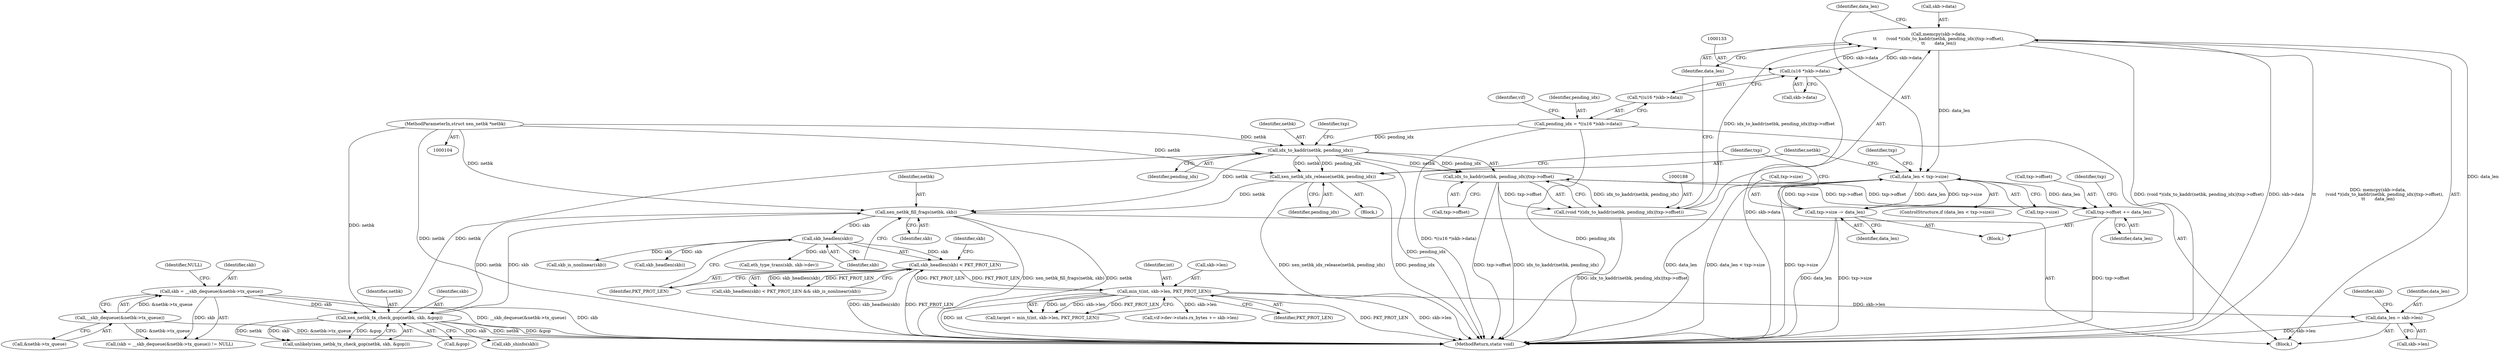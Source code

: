 digraph "1_linux_7d5145d8eb2b9791533ffe4dc003b129b9696c48_2@API" {
"1000183" [label="(Call,memcpy(skb->data,\n\t\t       (void *)(idx_to_kaddr(netbk, pending_idx)|txp->offset),\n\t\t       data_len))"];
"1000132" [label="(Call,(u16 *)skb->data)"];
"1000183" [label="(Call,memcpy(skb->data,\n\t\t       (void *)(idx_to_kaddr(netbk, pending_idx)|txp->offset),\n\t\t       data_len))"];
"1000187" [label="(Call,(void *)(idx_to_kaddr(netbk, pending_idx)|txp->offset))"];
"1000189" [label="(Call,idx_to_kaddr(netbk, pending_idx)|txp->offset)"];
"1000190" [label="(Call,idx_to_kaddr(netbk, pending_idx))"];
"1000158" [label="(Call,xen_netbk_tx_check_gop(netbk, skb, &gop))"];
"1000242" [label="(Call,xen_netbk_fill_frags(netbk, skb))"];
"1000216" [label="(Call,xen_netbk_idx_release(netbk, pending_idx))"];
"1000105" [label="(MethodParameterIn,struct xen_netbk *netbk)"];
"1000116" [label="(Call,skb = __skb_dequeue(&netbk->tx_queue))"];
"1000118" [label="(Call,__skb_dequeue(&netbk->tx_queue))"];
"1000129" [label="(Call,pending_idx = *((u16 *)skb->data))"];
"1000204" [label="(Call,txp->offset += data_len)"];
"1000198" [label="(Call,data_len < txp->size)"];
"1000209" [label="(Call,txp->size -= data_len)"];
"1000178" [label="(Call,data_len = skb->len)"];
"1000257" [label="(Call,min_t(int, skb->len, PKT_PROT_LEN))"];
"1000247" [label="(Call,skb_headlen(skb) < PKT_PROT_LEN)"];
"1000248" [label="(Call,skb_headlen(skb))"];
"1000204" [label="(Call,txp->offset += data_len)"];
"1000197" [label="(ControlStructure,if (data_len < txp->size))"];
"1000161" [label="(Call,&gop)"];
"1000118" [label="(Call,__skb_dequeue(&netbk->tx_queue))"];
"1000138" [label="(Identifier,vif)"];
"1000191" [label="(Identifier,netbk)"];
"1000159" [label="(Identifier,netbk)"];
"1000160" [label="(Identifier,skb)"];
"1000217" [label="(Identifier,netbk)"];
"1000210" [label="(Call,txp->size)"];
"1000257" [label="(Call,min_t(int, skb->len, PKT_PROT_LEN))"];
"1000183" [label="(Call,memcpy(skb->data,\n\t\t       (void *)(idx_to_kaddr(netbk, pending_idx)|txp->offset),\n\t\t       data_len))"];
"1000203" [label="(Block,)"];
"1000244" [label="(Identifier,skb)"];
"1000180" [label="(Call,skb->len)"];
"1000262" [label="(Identifier,PKT_PROT_LEN)"];
"1000258" [label="(Identifier,int)"];
"1000251" [label="(Call,skb_is_nonlinear(skb))"];
"1000193" [label="(Call,txp->offset)"];
"1000213" [label="(Identifier,data_len)"];
"1000216" [label="(Call,xen_netbk_idx_release(netbk, pending_idx))"];
"1000194" [label="(Identifier,txp)"];
"1000255" [label="(Call,target = min_t(int, skb->len, PKT_PROT_LEN))"];
"1000218" [label="(Identifier,pending_idx)"];
"1000198" [label="(Call,data_len < txp->size)"];
"1000157" [label="(Call,unlikely(xen_netbk_tx_check_gop(netbk, skb, &gop)))"];
"1000123" [label="(Identifier,NULL)"];
"1000179" [label="(Identifier,data_len)"];
"1000250" [label="(Identifier,PKT_PROT_LEN)"];
"1000267" [label="(Call,skb_headlen(skb))"];
"1000158" [label="(Call,xen_netbk_tx_check_gop(netbk, skb, &gop))"];
"1000298" [label="(Call,vif->dev->stats.rx_bytes += skb->len)"];
"1000200" [label="(Call,txp->size)"];
"1000189" [label="(Call,idx_to_kaddr(netbk, pending_idx)|txp->offset)"];
"1000248" [label="(Call,skb_headlen(skb))"];
"1000246" [label="(Call,skb_headlen(skb) < PKT_PROT_LEN && skb_is_nonlinear(skb))"];
"1000280" [label="(Call,eth_type_trans(skb, skb->dev))"];
"1000209" [label="(Call,txp->size -= data_len)"];
"1000190" [label="(Call,idx_to_kaddr(netbk, pending_idx))"];
"1000205" [label="(Call,txp->offset)"];
"1000222" [label="(Identifier,txp)"];
"1000129" [label="(Call,pending_idx = *((u16 *)skb->data))"];
"1000187" [label="(Call,(void *)(idx_to_kaddr(netbk, pending_idx)|txp->offset))"];
"1000119" [label="(Call,&netbk->tx_queue)"];
"1000124" [label="(Block,)"];
"1000199" [label="(Identifier,data_len)"];
"1000192" [label="(Identifier,pending_idx)"];
"1000211" [label="(Identifier,txp)"];
"1000184" [label="(Call,skb->data)"];
"1000259" [label="(Call,skb->len)"];
"1000178" [label="(Call,data_len = skb->len)"];
"1000117" [label="(Identifier,skb)"];
"1000185" [label="(Identifier,skb)"];
"1000252" [label="(Identifier,skb)"];
"1000130" [label="(Identifier,pending_idx)"];
"1000242" [label="(Call,xen_netbk_fill_frags(netbk, skb))"];
"1000134" [label="(Call,skb->data)"];
"1000320" [label="(MethodReturn,static void)"];
"1000115" [label="(Call,(skb = __skb_dequeue(&netbk->tx_queue)) != NULL)"];
"1000132" [label="(Call,(u16 *)skb->data)"];
"1000206" [label="(Identifier,txp)"];
"1000116" [label="(Call,skb = __skb_dequeue(&netbk->tx_queue))"];
"1000208" [label="(Identifier,data_len)"];
"1000171" [label="(Call,skb_shinfo(skb))"];
"1000243" [label="(Identifier,netbk)"];
"1000215" [label="(Block,)"];
"1000247" [label="(Call,skb_headlen(skb) < PKT_PROT_LEN)"];
"1000249" [label="(Identifier,skb)"];
"1000105" [label="(MethodParameterIn,struct xen_netbk *netbk)"];
"1000131" [label="(Call,*((u16 *)skb->data))"];
"1000196" [label="(Identifier,data_len)"];
"1000183" -> "1000124"  [label="AST: "];
"1000183" -> "1000196"  [label="CFG: "];
"1000184" -> "1000183"  [label="AST: "];
"1000187" -> "1000183"  [label="AST: "];
"1000196" -> "1000183"  [label="AST: "];
"1000199" -> "1000183"  [label="CFG: "];
"1000183" -> "1000320"  [label="DDG: (void *)(idx_to_kaddr(netbk, pending_idx)|txp->offset)"];
"1000183" -> "1000320"  [label="DDG: skb->data"];
"1000183" -> "1000320"  [label="DDG: memcpy(skb->data,\n\t\t       (void *)(idx_to_kaddr(netbk, pending_idx)|txp->offset),\n\t\t       data_len)"];
"1000183" -> "1000132"  [label="DDG: skb->data"];
"1000132" -> "1000183"  [label="DDG: skb->data"];
"1000187" -> "1000183"  [label="DDG: idx_to_kaddr(netbk, pending_idx)|txp->offset"];
"1000178" -> "1000183"  [label="DDG: data_len"];
"1000183" -> "1000198"  [label="DDG: data_len"];
"1000132" -> "1000131"  [label="AST: "];
"1000132" -> "1000134"  [label="CFG: "];
"1000133" -> "1000132"  [label="AST: "];
"1000134" -> "1000132"  [label="AST: "];
"1000131" -> "1000132"  [label="CFG: "];
"1000132" -> "1000320"  [label="DDG: skb->data"];
"1000187" -> "1000189"  [label="CFG: "];
"1000188" -> "1000187"  [label="AST: "];
"1000189" -> "1000187"  [label="AST: "];
"1000196" -> "1000187"  [label="CFG: "];
"1000187" -> "1000320"  [label="DDG: idx_to_kaddr(netbk, pending_idx)|txp->offset"];
"1000189" -> "1000187"  [label="DDG: idx_to_kaddr(netbk, pending_idx)"];
"1000189" -> "1000187"  [label="DDG: txp->offset"];
"1000189" -> "1000193"  [label="CFG: "];
"1000190" -> "1000189"  [label="AST: "];
"1000193" -> "1000189"  [label="AST: "];
"1000189" -> "1000320"  [label="DDG: idx_to_kaddr(netbk, pending_idx)"];
"1000189" -> "1000320"  [label="DDG: txp->offset"];
"1000190" -> "1000189"  [label="DDG: netbk"];
"1000190" -> "1000189"  [label="DDG: pending_idx"];
"1000204" -> "1000189"  [label="DDG: txp->offset"];
"1000189" -> "1000204"  [label="DDG: txp->offset"];
"1000190" -> "1000192"  [label="CFG: "];
"1000191" -> "1000190"  [label="AST: "];
"1000192" -> "1000190"  [label="AST: "];
"1000194" -> "1000190"  [label="CFG: "];
"1000190" -> "1000320"  [label="DDG: pending_idx"];
"1000158" -> "1000190"  [label="DDG: netbk"];
"1000105" -> "1000190"  [label="DDG: netbk"];
"1000129" -> "1000190"  [label="DDG: pending_idx"];
"1000190" -> "1000216"  [label="DDG: netbk"];
"1000190" -> "1000216"  [label="DDG: pending_idx"];
"1000190" -> "1000242"  [label="DDG: netbk"];
"1000158" -> "1000157"  [label="AST: "];
"1000158" -> "1000161"  [label="CFG: "];
"1000159" -> "1000158"  [label="AST: "];
"1000160" -> "1000158"  [label="AST: "];
"1000161" -> "1000158"  [label="AST: "];
"1000157" -> "1000158"  [label="CFG: "];
"1000158" -> "1000320"  [label="DDG: netbk"];
"1000158" -> "1000320"  [label="DDG: &gop"];
"1000158" -> "1000157"  [label="DDG: netbk"];
"1000158" -> "1000157"  [label="DDG: skb"];
"1000158" -> "1000157"  [label="DDG: &gop"];
"1000242" -> "1000158"  [label="DDG: netbk"];
"1000105" -> "1000158"  [label="DDG: netbk"];
"1000116" -> "1000158"  [label="DDG: skb"];
"1000158" -> "1000171"  [label="DDG: skb"];
"1000158" -> "1000242"  [label="DDG: skb"];
"1000242" -> "1000124"  [label="AST: "];
"1000242" -> "1000244"  [label="CFG: "];
"1000243" -> "1000242"  [label="AST: "];
"1000244" -> "1000242"  [label="AST: "];
"1000249" -> "1000242"  [label="CFG: "];
"1000242" -> "1000320"  [label="DDG: xen_netbk_fill_frags(netbk, skb)"];
"1000242" -> "1000320"  [label="DDG: netbk"];
"1000216" -> "1000242"  [label="DDG: netbk"];
"1000105" -> "1000242"  [label="DDG: netbk"];
"1000242" -> "1000248"  [label="DDG: skb"];
"1000216" -> "1000215"  [label="AST: "];
"1000216" -> "1000218"  [label="CFG: "];
"1000217" -> "1000216"  [label="AST: "];
"1000218" -> "1000216"  [label="AST: "];
"1000222" -> "1000216"  [label="CFG: "];
"1000216" -> "1000320"  [label="DDG: xen_netbk_idx_release(netbk, pending_idx)"];
"1000216" -> "1000320"  [label="DDG: pending_idx"];
"1000105" -> "1000216"  [label="DDG: netbk"];
"1000105" -> "1000104"  [label="AST: "];
"1000105" -> "1000320"  [label="DDG: netbk"];
"1000116" -> "1000115"  [label="AST: "];
"1000116" -> "1000118"  [label="CFG: "];
"1000117" -> "1000116"  [label="AST: "];
"1000118" -> "1000116"  [label="AST: "];
"1000123" -> "1000116"  [label="CFG: "];
"1000116" -> "1000320"  [label="DDG: __skb_dequeue(&netbk->tx_queue)"];
"1000116" -> "1000320"  [label="DDG: skb"];
"1000116" -> "1000115"  [label="DDG: skb"];
"1000118" -> "1000116"  [label="DDG: &netbk->tx_queue"];
"1000118" -> "1000119"  [label="CFG: "];
"1000119" -> "1000118"  [label="AST: "];
"1000118" -> "1000320"  [label="DDG: &netbk->tx_queue"];
"1000118" -> "1000115"  [label="DDG: &netbk->tx_queue"];
"1000129" -> "1000124"  [label="AST: "];
"1000129" -> "1000131"  [label="CFG: "];
"1000130" -> "1000129"  [label="AST: "];
"1000131" -> "1000129"  [label="AST: "];
"1000138" -> "1000129"  [label="CFG: "];
"1000129" -> "1000320"  [label="DDG: pending_idx"];
"1000129" -> "1000320"  [label="DDG: *((u16 *)skb->data)"];
"1000204" -> "1000203"  [label="AST: "];
"1000204" -> "1000208"  [label="CFG: "];
"1000205" -> "1000204"  [label="AST: "];
"1000208" -> "1000204"  [label="AST: "];
"1000211" -> "1000204"  [label="CFG: "];
"1000204" -> "1000320"  [label="DDG: txp->offset"];
"1000198" -> "1000204"  [label="DDG: data_len"];
"1000198" -> "1000197"  [label="AST: "];
"1000198" -> "1000200"  [label="CFG: "];
"1000199" -> "1000198"  [label="AST: "];
"1000200" -> "1000198"  [label="AST: "];
"1000206" -> "1000198"  [label="CFG: "];
"1000217" -> "1000198"  [label="CFG: "];
"1000198" -> "1000320"  [label="DDG: txp->size"];
"1000198" -> "1000320"  [label="DDG: data_len"];
"1000198" -> "1000320"  [label="DDG: data_len < txp->size"];
"1000209" -> "1000198"  [label="DDG: txp->size"];
"1000198" -> "1000209"  [label="DDG: data_len"];
"1000198" -> "1000209"  [label="DDG: txp->size"];
"1000209" -> "1000203"  [label="AST: "];
"1000209" -> "1000213"  [label="CFG: "];
"1000210" -> "1000209"  [label="AST: "];
"1000213" -> "1000209"  [label="AST: "];
"1000222" -> "1000209"  [label="CFG: "];
"1000209" -> "1000320"  [label="DDG: txp->size"];
"1000209" -> "1000320"  [label="DDG: data_len"];
"1000178" -> "1000124"  [label="AST: "];
"1000178" -> "1000180"  [label="CFG: "];
"1000179" -> "1000178"  [label="AST: "];
"1000180" -> "1000178"  [label="AST: "];
"1000185" -> "1000178"  [label="CFG: "];
"1000178" -> "1000320"  [label="DDG: skb->len"];
"1000257" -> "1000178"  [label="DDG: skb->len"];
"1000257" -> "1000255"  [label="AST: "];
"1000257" -> "1000262"  [label="CFG: "];
"1000258" -> "1000257"  [label="AST: "];
"1000259" -> "1000257"  [label="AST: "];
"1000262" -> "1000257"  [label="AST: "];
"1000255" -> "1000257"  [label="CFG: "];
"1000257" -> "1000320"  [label="DDG: PKT_PROT_LEN"];
"1000257" -> "1000320"  [label="DDG: skb->len"];
"1000257" -> "1000320"  [label="DDG: int"];
"1000257" -> "1000247"  [label="DDG: PKT_PROT_LEN"];
"1000257" -> "1000255"  [label="DDG: int"];
"1000257" -> "1000255"  [label="DDG: skb->len"];
"1000257" -> "1000255"  [label="DDG: PKT_PROT_LEN"];
"1000247" -> "1000257"  [label="DDG: PKT_PROT_LEN"];
"1000257" -> "1000298"  [label="DDG: skb->len"];
"1000247" -> "1000246"  [label="AST: "];
"1000247" -> "1000250"  [label="CFG: "];
"1000248" -> "1000247"  [label="AST: "];
"1000250" -> "1000247"  [label="AST: "];
"1000252" -> "1000247"  [label="CFG: "];
"1000246" -> "1000247"  [label="CFG: "];
"1000247" -> "1000320"  [label="DDG: skb_headlen(skb)"];
"1000247" -> "1000320"  [label="DDG: PKT_PROT_LEN"];
"1000247" -> "1000246"  [label="DDG: skb_headlen(skb)"];
"1000247" -> "1000246"  [label="DDG: PKT_PROT_LEN"];
"1000248" -> "1000247"  [label="DDG: skb"];
"1000248" -> "1000249"  [label="CFG: "];
"1000249" -> "1000248"  [label="AST: "];
"1000250" -> "1000248"  [label="CFG: "];
"1000248" -> "1000251"  [label="DDG: skb"];
"1000248" -> "1000267"  [label="DDG: skb"];
"1000248" -> "1000280"  [label="DDG: skb"];
}
